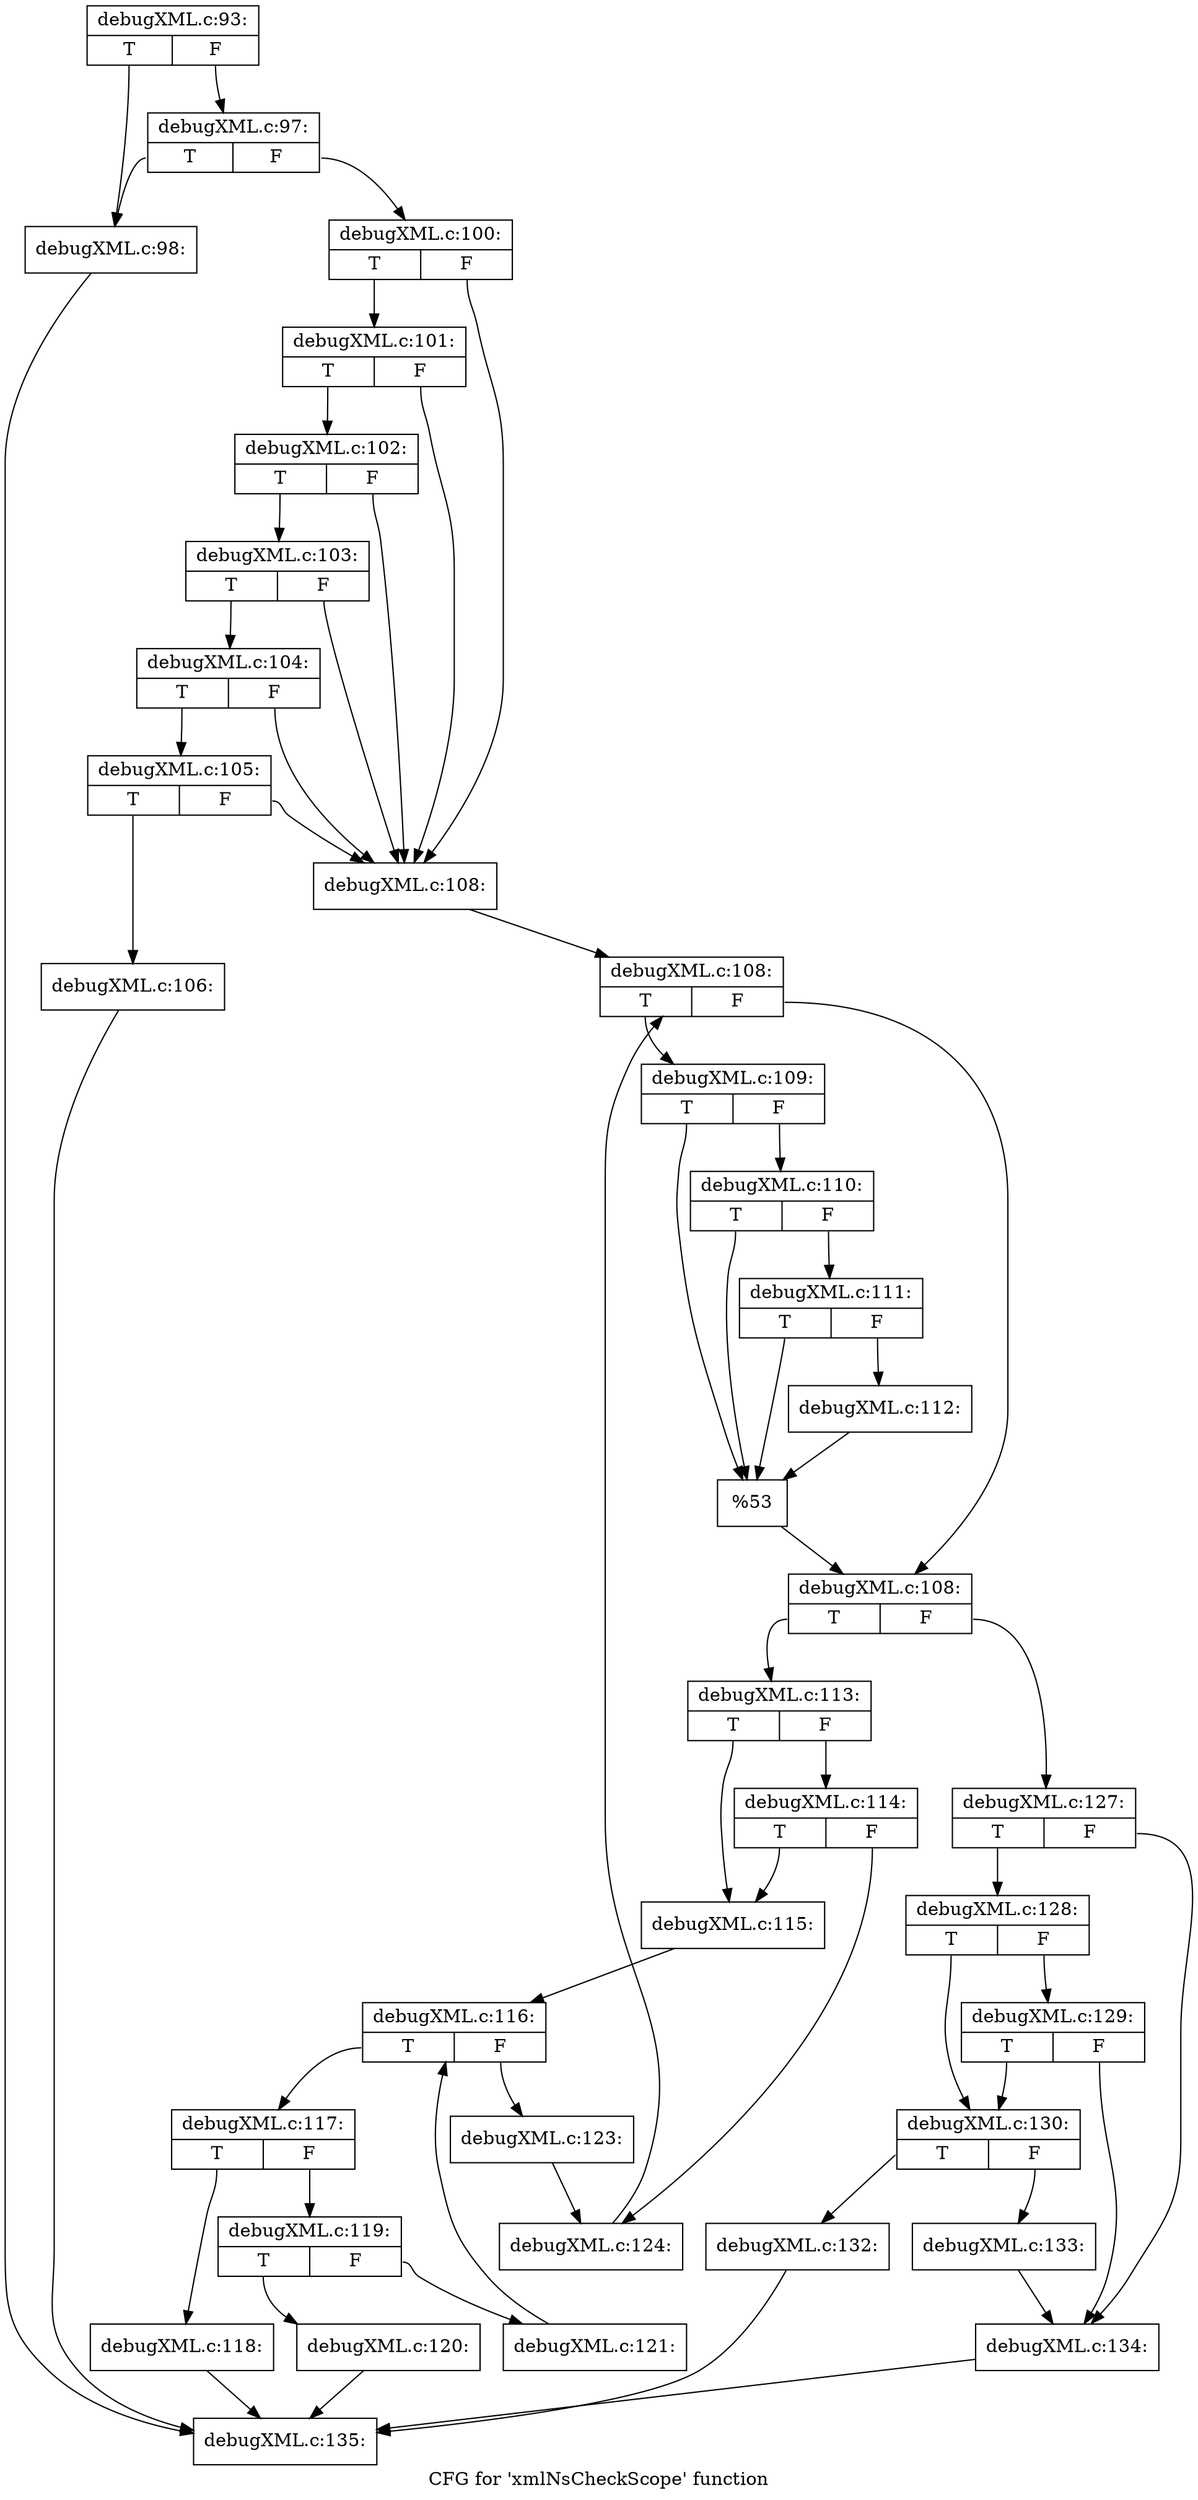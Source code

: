 digraph "CFG for 'xmlNsCheckScope' function" {
	label="CFG for 'xmlNsCheckScope' function";

	Node0x4acb290 [shape=record,label="{debugXML.c:93:|{<s0>T|<s1>F}}"];
	Node0x4acb290:s0 -> Node0x4acf500;
	Node0x4acb290:s1 -> Node0x4acf5a0;
	Node0x4acf5a0 [shape=record,label="{debugXML.c:97:|{<s0>T|<s1>F}}"];
	Node0x4acf5a0:s0 -> Node0x4acf500;
	Node0x4acf5a0:s1 -> Node0x4acf550;
	Node0x4acf500 [shape=record,label="{debugXML.c:98:}"];
	Node0x4acf500 -> Node0x4aceb90;
	Node0x4acf550 [shape=record,label="{debugXML.c:100:|{<s0>T|<s1>F}}"];
	Node0x4acf550:s0 -> Node0x4acff00;
	Node0x4acf550:s1 -> Node0x4acfcb0;
	Node0x4acff00 [shape=record,label="{debugXML.c:101:|{<s0>T|<s1>F}}"];
	Node0x4acff00:s0 -> Node0x4acfe80;
	Node0x4acff00:s1 -> Node0x4acfcb0;
	Node0x4acfe80 [shape=record,label="{debugXML.c:102:|{<s0>T|<s1>F}}"];
	Node0x4acfe80:s0 -> Node0x4acfe00;
	Node0x4acfe80:s1 -> Node0x4acfcb0;
	Node0x4acfe00 [shape=record,label="{debugXML.c:103:|{<s0>T|<s1>F}}"];
	Node0x4acfe00:s0 -> Node0x4acfd80;
	Node0x4acfe00:s1 -> Node0x4acfcb0;
	Node0x4acfd80 [shape=record,label="{debugXML.c:104:|{<s0>T|<s1>F}}"];
	Node0x4acfd80:s0 -> Node0x4acfd00;
	Node0x4acfd80:s1 -> Node0x4acfcb0;
	Node0x4acfd00 [shape=record,label="{debugXML.c:105:|{<s0>T|<s1>F}}"];
	Node0x4acfd00:s0 -> Node0x4acfc60;
	Node0x4acfd00:s1 -> Node0x4acfcb0;
	Node0x4acfc60 [shape=record,label="{debugXML.c:106:}"];
	Node0x4acfc60 -> Node0x4aceb90;
	Node0x4acfcb0 [shape=record,label="{debugXML.c:108:}"];
	Node0x4acfcb0 -> Node0x4ad14d0;
	Node0x4ad14d0 [shape=record,label="{debugXML.c:108:|{<s0>T|<s1>F}}"];
	Node0x4ad14d0:s0 -> Node0x4ad17c0;
	Node0x4ad14d0:s1 -> Node0x4ad1770;
	Node0x4ad17c0 [shape=record,label="{debugXML.c:109:|{<s0>T|<s1>F}}"];
	Node0x4ad17c0:s0 -> Node0x4ad1aa0;
	Node0x4ad17c0:s1 -> Node0x4ad1bc0;
	Node0x4ad1bc0 [shape=record,label="{debugXML.c:110:|{<s0>T|<s1>F}}"];
	Node0x4ad1bc0:s0 -> Node0x4ad1aa0;
	Node0x4ad1bc0:s1 -> Node0x4ad1b40;
	Node0x4ad1b40 [shape=record,label="{debugXML.c:111:|{<s0>T|<s1>F}}"];
	Node0x4ad1b40:s0 -> Node0x4ad1aa0;
	Node0x4ad1b40:s1 -> Node0x4ad1af0;
	Node0x4ad1af0 [shape=record,label="{debugXML.c:112:}"];
	Node0x4ad1af0 -> Node0x4ad1aa0;
	Node0x4ad1aa0 [shape=record,label="{%53}"];
	Node0x4ad1aa0 -> Node0x4ad1770;
	Node0x4ad1770 [shape=record,label="{debugXML.c:108:|{<s0>T|<s1>F}}"];
	Node0x4ad1770:s0 -> Node0x4ad25b0;
	Node0x4ad1770:s1 -> Node0x4ad16f0;
	Node0x4ad25b0 [shape=record,label="{debugXML.c:113:|{<s0>T|<s1>F}}"];
	Node0x4ad25b0:s0 -> Node0x4ad2c90;
	Node0x4ad25b0:s1 -> Node0x4ad2d30;
	Node0x4ad2d30 [shape=record,label="{debugXML.c:114:|{<s0>T|<s1>F}}"];
	Node0x4ad2d30:s0 -> Node0x4ad2c90;
	Node0x4ad2d30:s1 -> Node0x4ad2ce0;
	Node0x4ad2c90 [shape=record,label="{debugXML.c:115:}"];
	Node0x4ad2c90 -> Node0x4ad36f0;
	Node0x4ad36f0 [shape=record,label="{debugXML.c:116:|{<s0>T|<s1>F}}"];
	Node0x4ad36f0:s0 -> Node0x4ad3ae0;
	Node0x4ad36f0:s1 -> Node0x4ad3910;
	Node0x4ad3ae0 [shape=record,label="{debugXML.c:117:|{<s0>T|<s1>F}}"];
	Node0x4ad3ae0:s0 -> Node0x4ad3ca0;
	Node0x4ad3ae0:s1 -> Node0x4ad3cf0;
	Node0x4ad3ca0 [shape=record,label="{debugXML.c:118:}"];
	Node0x4ad3ca0 -> Node0x4aceb90;
	Node0x4ad3cf0 [shape=record,label="{debugXML.c:119:|{<s0>T|<s1>F}}"];
	Node0x4ad3cf0:s0 -> Node0x4ad4100;
	Node0x4ad3cf0:s1 -> Node0x4ad4150;
	Node0x4ad4100 [shape=record,label="{debugXML.c:120:}"];
	Node0x4ad4100 -> Node0x4aceb90;
	Node0x4ad4150 [shape=record,label="{debugXML.c:121:}"];
	Node0x4ad4150 -> Node0x4ad36f0;
	Node0x4ad3910 [shape=record,label="{debugXML.c:123:}"];
	Node0x4ad3910 -> Node0x4ad2ce0;
	Node0x4ad2ce0 [shape=record,label="{debugXML.c:124:}"];
	Node0x4ad2ce0 -> Node0x4ad14d0;
	Node0x4ad16f0 [shape=record,label="{debugXML.c:127:|{<s0>T|<s1>F}}"];
	Node0x4ad16f0:s0 -> Node0x4ad51c0;
	Node0x4ad16f0:s1 -> Node0x4ad5170;
	Node0x4ad51c0 [shape=record,label="{debugXML.c:128:|{<s0>T|<s1>F}}"];
	Node0x4ad51c0:s0 -> Node0x4ad5120;
	Node0x4ad51c0:s1 -> Node0x4ad54d0;
	Node0x4ad54d0 [shape=record,label="{debugXML.c:129:|{<s0>T|<s1>F}}"];
	Node0x4ad54d0:s0 -> Node0x4ad5120;
	Node0x4ad54d0:s1 -> Node0x4ad5170;
	Node0x4ad5120 [shape=record,label="{debugXML.c:130:|{<s0>T|<s1>F}}"];
	Node0x4ad5120:s0 -> Node0x4ad6160;
	Node0x4ad5120:s1 -> Node0x4ad61b0;
	Node0x4ad6160 [shape=record,label="{debugXML.c:132:}"];
	Node0x4ad6160 -> Node0x4aceb90;
	Node0x4ad61b0 [shape=record,label="{debugXML.c:133:}"];
	Node0x4ad61b0 -> Node0x4ad5170;
	Node0x4ad5170 [shape=record,label="{debugXML.c:134:}"];
	Node0x4ad5170 -> Node0x4aceb90;
	Node0x4aceb90 [shape=record,label="{debugXML.c:135:}"];
}

